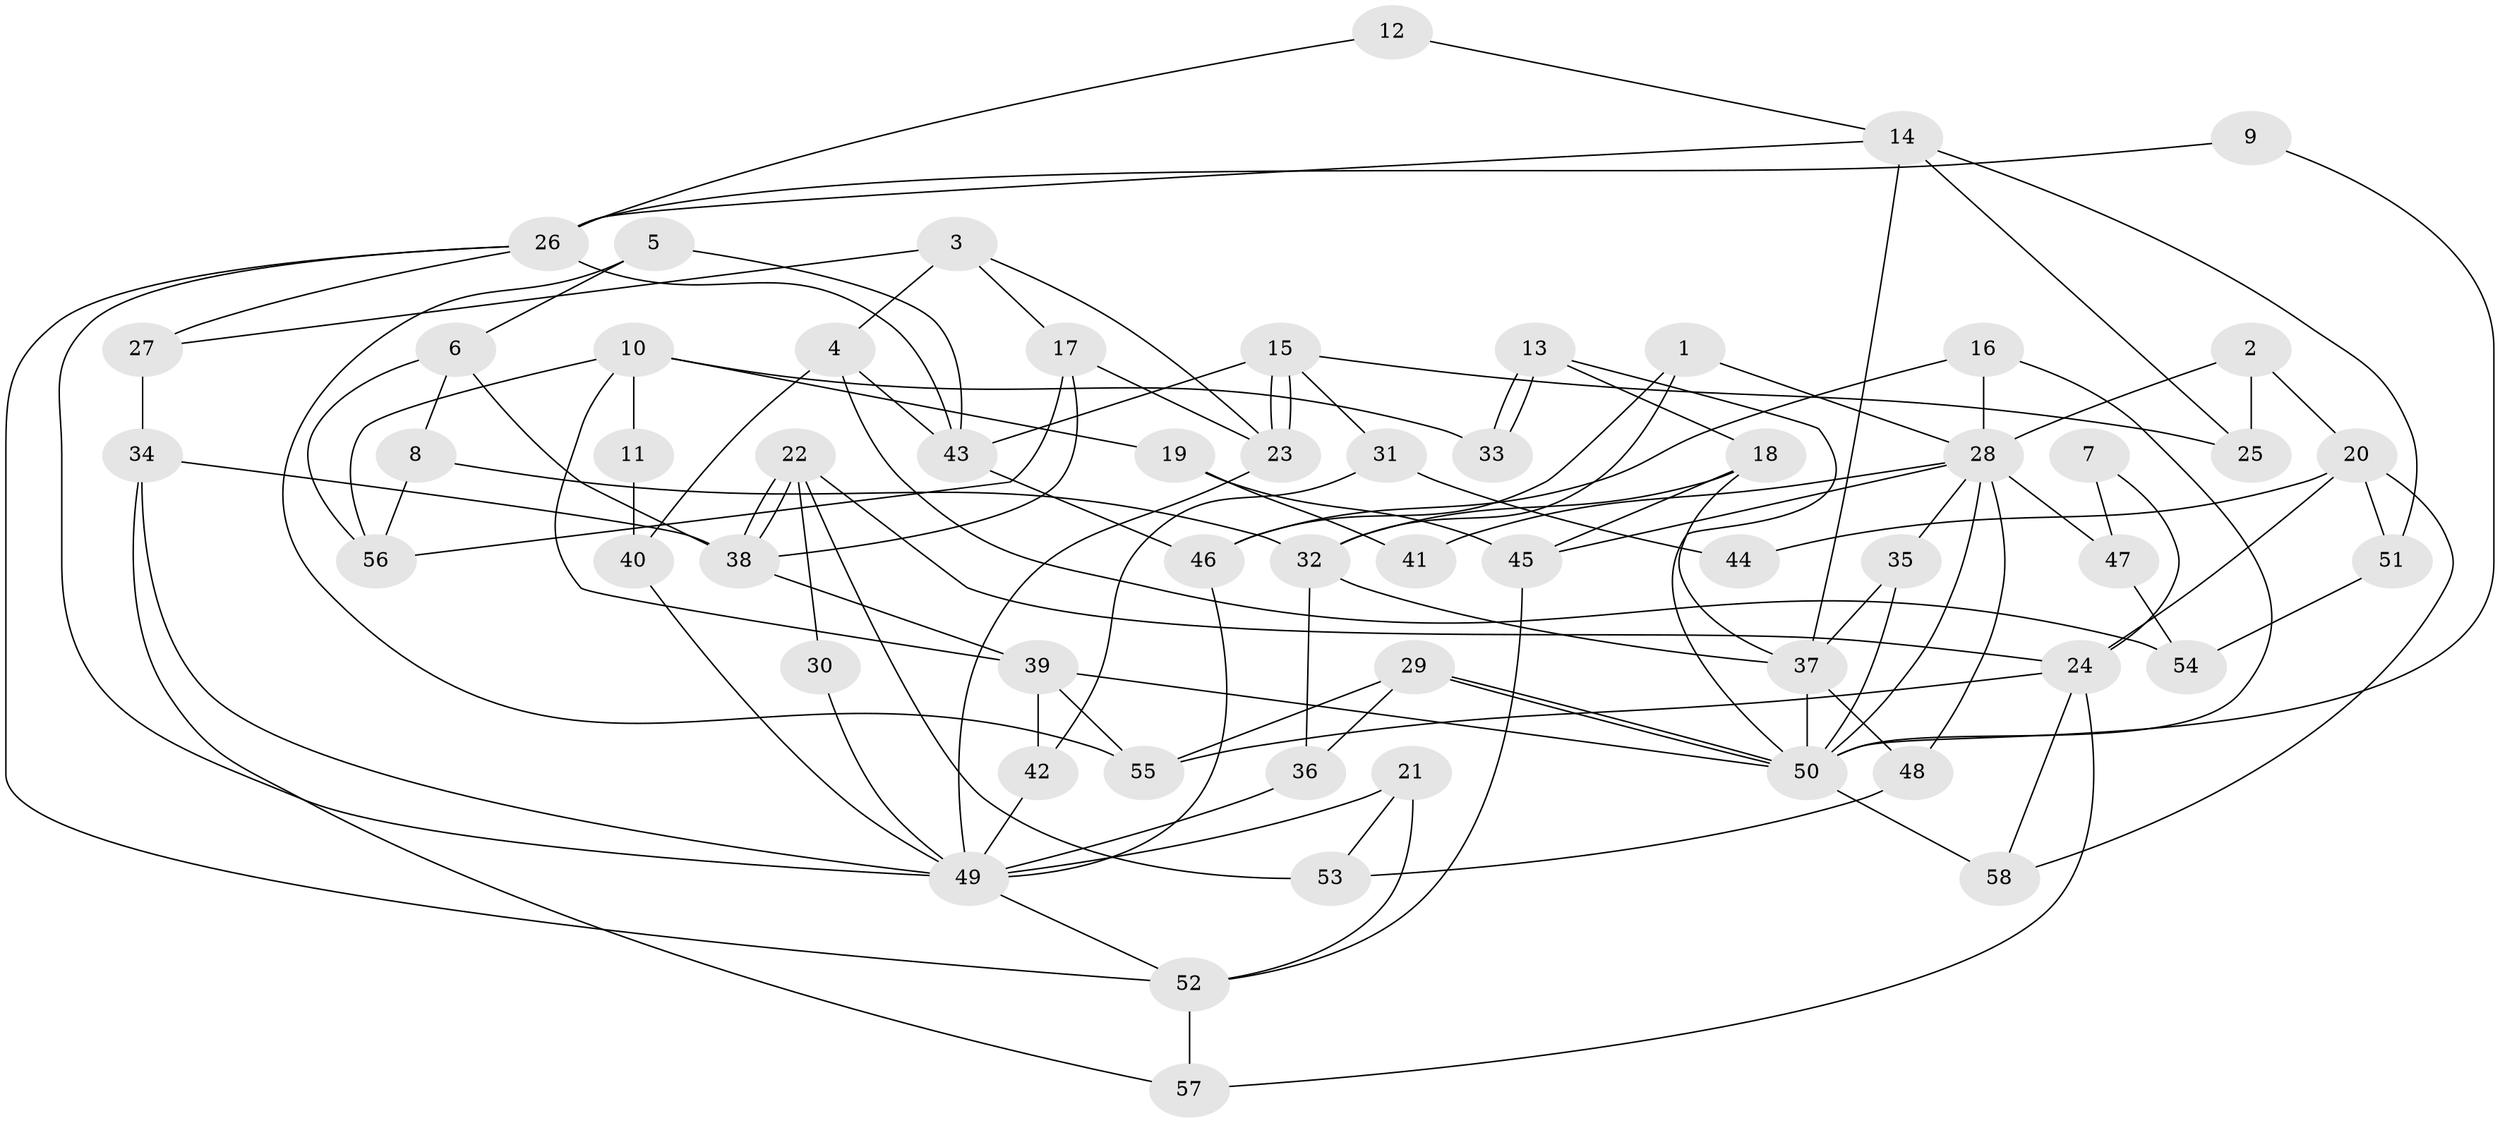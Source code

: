 // Generated by graph-tools (version 1.1) at 2025/11/02/27/25 16:11:17]
// undirected, 58 vertices, 116 edges
graph export_dot {
graph [start="1"]
  node [color=gray90,style=filled];
  1;
  2;
  3;
  4;
  5;
  6;
  7;
  8;
  9;
  10;
  11;
  12;
  13;
  14;
  15;
  16;
  17;
  18;
  19;
  20;
  21;
  22;
  23;
  24;
  25;
  26;
  27;
  28;
  29;
  30;
  31;
  32;
  33;
  34;
  35;
  36;
  37;
  38;
  39;
  40;
  41;
  42;
  43;
  44;
  45;
  46;
  47;
  48;
  49;
  50;
  51;
  52;
  53;
  54;
  55;
  56;
  57;
  58;
  1 -- 32;
  1 -- 46;
  1 -- 28;
  2 -- 20;
  2 -- 28;
  2 -- 25;
  3 -- 27;
  3 -- 23;
  3 -- 4;
  3 -- 17;
  4 -- 43;
  4 -- 40;
  4 -- 54;
  5 -- 6;
  5 -- 55;
  5 -- 43;
  6 -- 38;
  6 -- 56;
  6 -- 8;
  7 -- 47;
  7 -- 24;
  8 -- 32;
  8 -- 56;
  9 -- 50;
  9 -- 26;
  10 -- 39;
  10 -- 56;
  10 -- 11;
  10 -- 19;
  10 -- 33;
  11 -- 40;
  12 -- 14;
  12 -- 26;
  13 -- 33;
  13 -- 33;
  13 -- 50;
  13 -- 18;
  14 -- 37;
  14 -- 25;
  14 -- 26;
  14 -- 51;
  15 -- 43;
  15 -- 23;
  15 -- 23;
  15 -- 25;
  15 -- 31;
  16 -- 28;
  16 -- 50;
  16 -- 46;
  17 -- 23;
  17 -- 38;
  17 -- 56;
  18 -- 45;
  18 -- 32;
  18 -- 37;
  19 -- 45;
  19 -- 41;
  20 -- 24;
  20 -- 58;
  20 -- 44;
  20 -- 51;
  21 -- 49;
  21 -- 53;
  21 -- 52;
  22 -- 38;
  22 -- 38;
  22 -- 24;
  22 -- 30;
  22 -- 53;
  23 -- 49;
  24 -- 55;
  24 -- 57;
  24 -- 58;
  26 -- 49;
  26 -- 27;
  26 -- 43;
  26 -- 52;
  27 -- 34;
  28 -- 35;
  28 -- 41;
  28 -- 45;
  28 -- 47;
  28 -- 48;
  28 -- 50;
  29 -- 50;
  29 -- 50;
  29 -- 36;
  29 -- 55;
  30 -- 49;
  31 -- 42;
  31 -- 44;
  32 -- 37;
  32 -- 36;
  34 -- 38;
  34 -- 49;
  34 -- 57;
  35 -- 50;
  35 -- 37;
  36 -- 49;
  37 -- 50;
  37 -- 48;
  38 -- 39;
  39 -- 50;
  39 -- 42;
  39 -- 55;
  40 -- 49;
  42 -- 49;
  43 -- 46;
  45 -- 52;
  46 -- 49;
  47 -- 54;
  48 -- 53;
  49 -- 52;
  50 -- 58;
  51 -- 54;
  52 -- 57;
}
